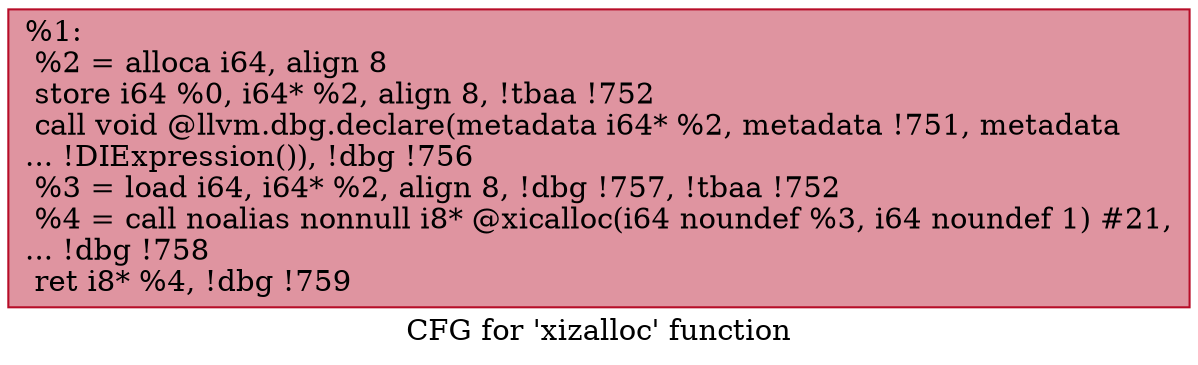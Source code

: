 digraph "CFG for 'xizalloc' function" {
	label="CFG for 'xizalloc' function";

	Node0x10be410 [shape=record,color="#b70d28ff", style=filled, fillcolor="#b70d2870",label="{%1:\l  %2 = alloca i64, align 8\l  store i64 %0, i64* %2, align 8, !tbaa !752\l  call void @llvm.dbg.declare(metadata i64* %2, metadata !751, metadata\l... !DIExpression()), !dbg !756\l  %3 = load i64, i64* %2, align 8, !dbg !757, !tbaa !752\l  %4 = call noalias nonnull i8* @xicalloc(i64 noundef %3, i64 noundef 1) #21,\l... !dbg !758\l  ret i8* %4, !dbg !759\l}"];
}
